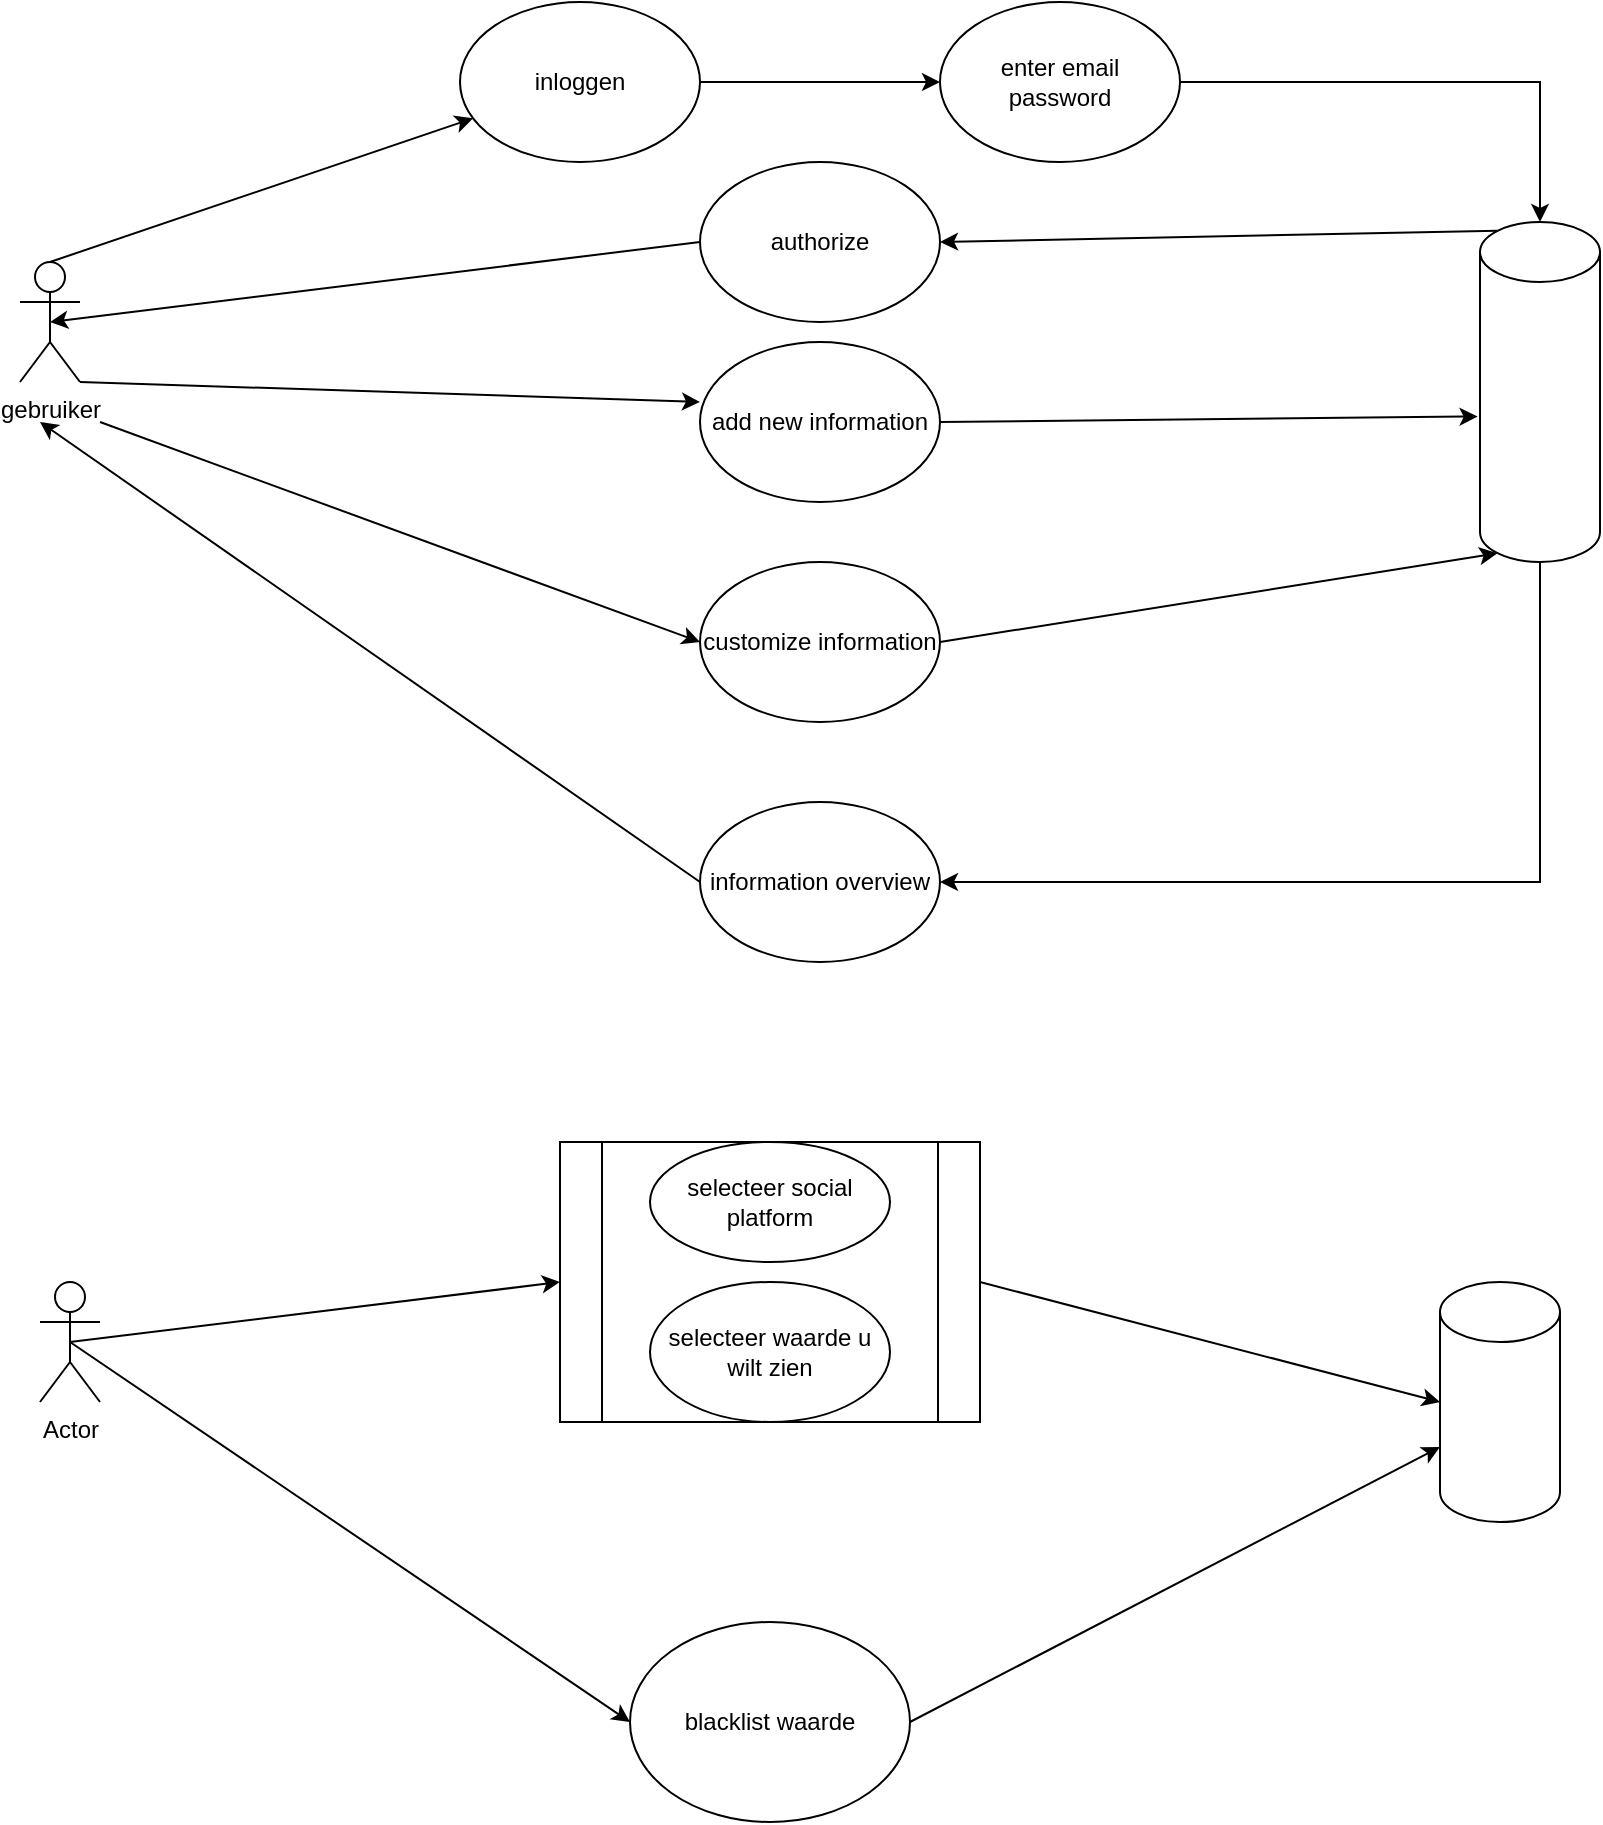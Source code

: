 <mxfile version="14.1.8" type="github">
  <diagram id="R2lEEEUBdFMjLlhIrx00" name="Page-1">
    <mxGraphModel dx="997" dy="619" grid="1" gridSize="10" guides="1" tooltips="1" connect="1" arrows="1" fold="1" page="1" pageScale="1" pageWidth="850" pageHeight="1100" math="0" shadow="0" extFonts="Permanent Marker^https://fonts.googleapis.com/css?family=Permanent+Marker">
      <root>
        <mxCell id="0" />
        <mxCell id="1" parent="0" />
        <mxCell id="I_gBAgfLsiMRpQzpt38H-1" value="gebruiker&lt;br&gt;" style="shape=umlActor;verticalLabelPosition=bottom;verticalAlign=top;html=1;outlineConnect=0;" parent="1" vertex="1">
          <mxGeometry x="40" y="130" width="30" height="60" as="geometry" />
        </mxCell>
        <mxCell id="I_gBAgfLsiMRpQzpt38H-4" value="authorize" style="ellipse;whiteSpace=wrap;html=1;" parent="1" vertex="1">
          <mxGeometry x="380" y="80" width="120" height="80" as="geometry" />
        </mxCell>
        <mxCell id="I_gBAgfLsiMRpQzpt38H-5" value="inloggen" style="ellipse;whiteSpace=wrap;html=1;" parent="1" vertex="1">
          <mxGeometry x="260" width="120" height="80" as="geometry" />
        </mxCell>
        <mxCell id="VHOl1HOT1OYLHsCR0k8U-21" style="edgeStyle=orthogonalEdgeStyle;rounded=0;orthogonalLoop=1;jettySize=auto;html=1;exitX=1;exitY=0.5;exitDx=0;exitDy=0;entryX=0.5;entryY=0;entryDx=0;entryDy=0;entryPerimeter=0;" parent="1" source="I_gBAgfLsiMRpQzpt38H-13" target="bu75V-jyuz0dXsVltGSb-5" edge="1">
          <mxGeometry relative="1" as="geometry">
            <mxPoint x="795" y="130" as="targetPoint" />
          </mxGeometry>
        </mxCell>
        <mxCell id="I_gBAgfLsiMRpQzpt38H-13" value="enter email&lt;br&gt;password" style="ellipse;whiteSpace=wrap;html=1;" parent="1" vertex="1">
          <mxGeometry x="500" width="120" height="80" as="geometry" />
        </mxCell>
        <mxCell id="VHOl1HOT1OYLHsCR0k8U-2" value="" style="endArrow=classic;html=1;exitX=0.5;exitY=0;exitDx=0;exitDy=0;exitPerimeter=0;" parent="1" source="I_gBAgfLsiMRpQzpt38H-1" target="I_gBAgfLsiMRpQzpt38H-5" edge="1">
          <mxGeometry width="50" height="50" relative="1" as="geometry">
            <mxPoint x="110" y="110" as="sourcePoint" />
            <mxPoint x="160" y="60" as="targetPoint" />
          </mxGeometry>
        </mxCell>
        <mxCell id="VHOl1HOT1OYLHsCR0k8U-4" value="add new information" style="ellipse;whiteSpace=wrap;html=1;" parent="1" vertex="1">
          <mxGeometry x="380" y="170" width="120" height="80" as="geometry" />
        </mxCell>
        <mxCell id="VHOl1HOT1OYLHsCR0k8U-10" value="" style="endArrow=classic;html=1;exitX=1;exitY=1;exitDx=0;exitDy=0;exitPerimeter=0;entryX=0;entryY=0.375;entryDx=0;entryDy=0;entryPerimeter=0;" parent="1" source="I_gBAgfLsiMRpQzpt38H-1" target="VHOl1HOT1OYLHsCR0k8U-4" edge="1">
          <mxGeometry width="50" height="50" relative="1" as="geometry">
            <mxPoint x="170" y="210" as="sourcePoint" />
            <mxPoint x="220" y="160" as="targetPoint" />
          </mxGeometry>
        </mxCell>
        <mxCell id="VHOl1HOT1OYLHsCR0k8U-28" value="" style="endArrow=classic;html=1;exitX=0.145;exitY=0;exitDx=0;exitDy=4.35;exitPerimeter=0;entryX=1;entryY=0.5;entryDx=0;entryDy=0;" parent="1" source="bu75V-jyuz0dXsVltGSb-5" target="I_gBAgfLsiMRpQzpt38H-4" edge="1">
          <mxGeometry width="50" height="50" relative="1" as="geometry">
            <mxPoint x="780" y="150" as="sourcePoint" />
            <mxPoint x="750" y="140" as="targetPoint" />
          </mxGeometry>
        </mxCell>
        <mxCell id="VHOl1HOT1OYLHsCR0k8U-47" value="" style="endArrow=classic;html=1;exitX=1;exitY=0.5;exitDx=0;exitDy=0;entryX=-0.02;entryY=0.572;entryDx=0;entryDy=0;entryPerimeter=0;" parent="1" source="VHOl1HOT1OYLHsCR0k8U-4" target="bu75V-jyuz0dXsVltGSb-5" edge="1">
          <mxGeometry width="50" height="50" relative="1" as="geometry">
            <mxPoint x="330" y="410" as="sourcePoint" />
            <mxPoint x="560" y="240" as="targetPoint" />
            <Array as="points" />
          </mxGeometry>
        </mxCell>
        <mxCell id="bu75V-jyuz0dXsVltGSb-4" value="" style="endArrow=classic;html=1;exitX=0;exitY=0.5;exitDx=0;exitDy=0;" parent="1" source="bu75V-jyuz0dXsVltGSb-24" edge="1">
          <mxGeometry width="50" height="50" relative="1" as="geometry">
            <mxPoint x="206" y="328.8" as="sourcePoint" />
            <mxPoint x="50" y="210" as="targetPoint" />
          </mxGeometry>
        </mxCell>
        <mxCell id="bu75V-jyuz0dXsVltGSb-10" style="edgeStyle=orthogonalEdgeStyle;rounded=0;orthogonalLoop=1;jettySize=auto;html=1;exitX=0.5;exitY=1;exitDx=0;exitDy=0;exitPerimeter=0;entryX=1;entryY=0.5;entryDx=0;entryDy=0;" parent="1" source="bu75V-jyuz0dXsVltGSb-5" target="bu75V-jyuz0dXsVltGSb-24" edge="1">
          <mxGeometry relative="1" as="geometry">
            <mxPoint x="680" y="350" as="targetPoint" />
          </mxGeometry>
        </mxCell>
        <mxCell id="bu75V-jyuz0dXsVltGSb-5" value="" style="shape=cylinder3;whiteSpace=wrap;html=1;boundedLbl=1;backgroundOutline=1;size=15;" parent="1" vertex="1">
          <mxGeometry x="770" y="110" width="60" height="170" as="geometry" />
        </mxCell>
        <mxCell id="bu75V-jyuz0dXsVltGSb-13" value="" style="endArrow=classic;html=1;exitX=1;exitY=0.5;exitDx=0;exitDy=0;entryX=0;entryY=0.5;entryDx=0;entryDy=0;" parent="1" source="I_gBAgfLsiMRpQzpt38H-5" target="I_gBAgfLsiMRpQzpt38H-13" edge="1">
          <mxGeometry width="50" height="50" relative="1" as="geometry">
            <mxPoint x="350" y="90" as="sourcePoint" />
            <mxPoint x="400" y="40" as="targetPoint" />
          </mxGeometry>
        </mxCell>
        <mxCell id="bu75V-jyuz0dXsVltGSb-14" value="Actor" style="shape=umlActor;verticalLabelPosition=bottom;verticalAlign=top;html=1;outlineConnect=0;" parent="1" vertex="1">
          <mxGeometry x="50" y="640" width="30" height="60" as="geometry" />
        </mxCell>
        <mxCell id="bu75V-jyuz0dXsVltGSb-15" value="" style="shape=cylinder3;whiteSpace=wrap;html=1;boundedLbl=1;backgroundOutline=1;size=15;" parent="1" vertex="1">
          <mxGeometry x="750" y="640" width="60" height="120" as="geometry" />
        </mxCell>
        <mxCell id="bu75V-jyuz0dXsVltGSb-16" value="" style="shape=process;whiteSpace=wrap;html=1;backgroundOutline=1;" parent="1" vertex="1">
          <mxGeometry x="310" y="570" width="210" height="140" as="geometry" />
        </mxCell>
        <mxCell id="bu75V-jyuz0dXsVltGSb-17" value="selecteer social platform" style="ellipse;whiteSpace=wrap;html=1;" parent="1" vertex="1">
          <mxGeometry x="355" y="570" width="120" height="60" as="geometry" />
        </mxCell>
        <mxCell id="bu75V-jyuz0dXsVltGSb-18" value="selecteer waarde u wilt zien" style="ellipse;whiteSpace=wrap;html=1;" parent="1" vertex="1">
          <mxGeometry x="355" y="640" width="120" height="70" as="geometry" />
        </mxCell>
        <mxCell id="bu75V-jyuz0dXsVltGSb-19" value="" style="endArrow=classic;html=1;entryX=0;entryY=0.5;entryDx=0;entryDy=0;exitX=0.5;exitY=0.5;exitDx=0;exitDy=0;exitPerimeter=0;" parent="1" source="bu75V-jyuz0dXsVltGSb-14" target="bu75V-jyuz0dXsVltGSb-16" edge="1">
          <mxGeometry width="50" height="50" relative="1" as="geometry">
            <mxPoint x="100" y="590" as="sourcePoint" />
            <mxPoint x="150" y="540" as="targetPoint" />
          </mxGeometry>
        </mxCell>
        <mxCell id="bu75V-jyuz0dXsVltGSb-20" value="" style="endArrow=classic;html=1;entryX=0;entryY=0.5;entryDx=0;entryDy=0;entryPerimeter=0;exitX=1;exitY=0.5;exitDx=0;exitDy=0;" parent="1" source="bu75V-jyuz0dXsVltGSb-16" target="bu75V-jyuz0dXsVltGSb-15" edge="1">
          <mxGeometry width="50" height="50" relative="1" as="geometry">
            <mxPoint x="520" y="530" as="sourcePoint" />
            <mxPoint x="570" y="480" as="targetPoint" />
          </mxGeometry>
        </mxCell>
        <mxCell id="bu75V-jyuz0dXsVltGSb-21" value="blacklist waarde" style="ellipse;whiteSpace=wrap;html=1;" parent="1" vertex="1">
          <mxGeometry x="345" y="810" width="140" height="100" as="geometry" />
        </mxCell>
        <mxCell id="bu75V-jyuz0dXsVltGSb-22" value="" style="endArrow=classic;html=1;entryX=0;entryY=0.5;entryDx=0;entryDy=0;exitX=0.5;exitY=0.5;exitDx=0;exitDy=0;exitPerimeter=0;" parent="1" source="bu75V-jyuz0dXsVltGSb-14" target="bu75V-jyuz0dXsVltGSb-21" edge="1">
          <mxGeometry width="50" height="50" relative="1" as="geometry">
            <mxPoint x="120" y="650" as="sourcePoint" />
            <mxPoint x="170" y="600" as="targetPoint" />
          </mxGeometry>
        </mxCell>
        <mxCell id="bu75V-jyuz0dXsVltGSb-23" value="" style="endArrow=classic;html=1;entryX=0;entryY=0;entryDx=0;entryDy=82.5;entryPerimeter=0;exitX=1;exitY=0.5;exitDx=0;exitDy=0;" parent="1" source="bu75V-jyuz0dXsVltGSb-21" target="bu75V-jyuz0dXsVltGSb-15" edge="1">
          <mxGeometry width="50" height="50" relative="1" as="geometry">
            <mxPoint x="540" y="720" as="sourcePoint" />
            <mxPoint x="590" y="670" as="targetPoint" />
          </mxGeometry>
        </mxCell>
        <mxCell id="bu75V-jyuz0dXsVltGSb-24" value="information overview" style="ellipse;whiteSpace=wrap;html=1;" parent="1" vertex="1">
          <mxGeometry x="380" y="400" width="120" height="80" as="geometry" />
        </mxCell>
        <mxCell id="bu75V-jyuz0dXsVltGSb-25" value="customize information" style="ellipse;whiteSpace=wrap;html=1;" parent="1" vertex="1">
          <mxGeometry x="380" y="280" width="120" height="80" as="geometry" />
        </mxCell>
        <mxCell id="bu75V-jyuz0dXsVltGSb-26" value="" style="endArrow=classic;html=1;entryX=0;entryY=0.5;entryDx=0;entryDy=0;" parent="1" target="bu75V-jyuz0dXsVltGSb-25" edge="1">
          <mxGeometry width="50" height="50" relative="1" as="geometry">
            <mxPoint x="80" y="210" as="sourcePoint" />
            <mxPoint x="340" y="270" as="targetPoint" />
          </mxGeometry>
        </mxCell>
        <mxCell id="bu75V-jyuz0dXsVltGSb-27" value="" style="endArrow=classic;html=1;exitX=1;exitY=0.5;exitDx=0;exitDy=0;entryX=0.145;entryY=1;entryDx=0;entryDy=-4.35;entryPerimeter=0;" parent="1" source="bu75V-jyuz0dXsVltGSb-25" target="bu75V-jyuz0dXsVltGSb-5" edge="1">
          <mxGeometry width="50" height="50" relative="1" as="geometry">
            <mxPoint x="510" y="350" as="sourcePoint" />
            <mxPoint x="560" y="300" as="targetPoint" />
          </mxGeometry>
        </mxCell>
        <mxCell id="bu75V-jyuz0dXsVltGSb-28" value="" style="endArrow=classic;html=1;exitX=0;exitY=0.5;exitDx=0;exitDy=0;entryX=0.5;entryY=0.5;entryDx=0;entryDy=0;entryPerimeter=0;" parent="1" source="I_gBAgfLsiMRpQzpt38H-4" target="I_gBAgfLsiMRpQzpt38H-1" edge="1">
          <mxGeometry width="50" height="50" relative="1" as="geometry">
            <mxPoint x="290" y="150" as="sourcePoint" />
            <mxPoint x="340" y="100" as="targetPoint" />
          </mxGeometry>
        </mxCell>
      </root>
    </mxGraphModel>
  </diagram>
</mxfile>
